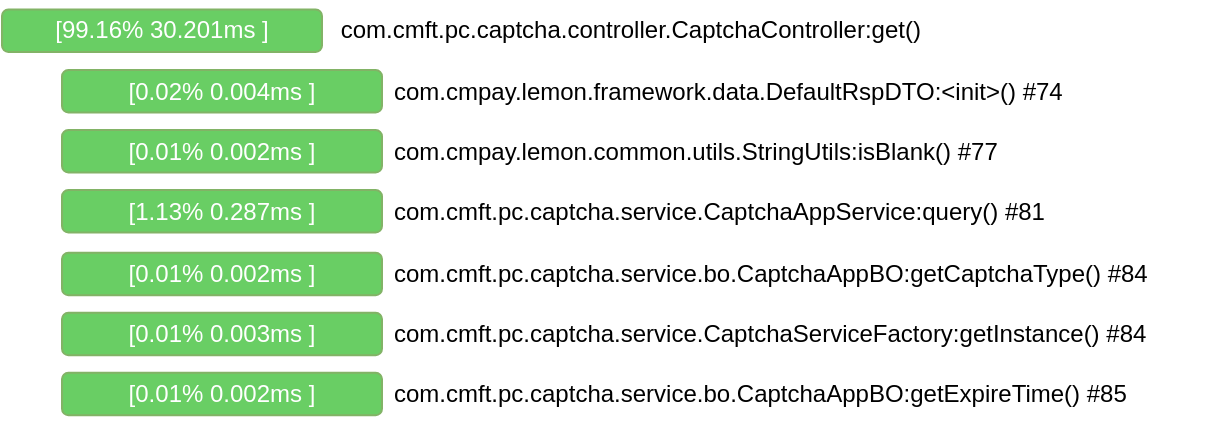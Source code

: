 <mxfile version="21.3.8" type="github">
  <diagram name="第 1 页" id="ThrLly4dvOyv9YdBLNiv">
    <mxGraphModel dx="843" dy="500" grid="1" gridSize="10" guides="1" tooltips="1" connect="1" arrows="1" fold="1" page="1" pageScale="1" pageWidth="827" pageHeight="1169" math="0" shadow="0">
      <root>
        <mxCell id="0" />
        <mxCell id="1" parent="0" />
        <mxCell id="Yc0I8yPUItQjQTVF0rwn-3" value="&lt;font color=&quot;#ffffff&quot;&gt;[99.16% 30.201ms ]&lt;/font&gt;" style="rounded=1;whiteSpace=wrap;html=1;fillColor=#69ce64;strokeColor=#82b366;" vertex="1" parent="1">
          <mxGeometry x="170" y="227.75" width="160" height="21.25" as="geometry" />
        </mxCell>
        <mxCell id="Yc0I8yPUItQjQTVF0rwn-4" value="&amp;nbsp;com.cmft.pc.captcha.controller.CaptchaController:get()" style="text;strokeColor=none;fillColor=none;align=left;verticalAlign=middle;spacingLeft=4;spacingRight=4;overflow=hidden;points=[[0,0.5],[1,0.5]];portConstraint=eastwest;rotatable=0;whiteSpace=wrap;html=1;" vertex="1" parent="1">
          <mxGeometry x="330" y="223.38" width="310" height="30" as="geometry" />
        </mxCell>
        <mxCell id="Yc0I8yPUItQjQTVF0rwn-5" value="&lt;font color=&quot;#ffffff&quot;&gt;[0.02% 0.004ms ]&lt;/font&gt;" style="rounded=1;whiteSpace=wrap;html=1;fillColor=#69ce64;strokeColor=#82b366;" vertex="1" parent="1">
          <mxGeometry x="200" y="258" width="160" height="21.25" as="geometry" />
        </mxCell>
        <mxCell id="Yc0I8yPUItQjQTVF0rwn-6" value="com.cmpay.lemon.framework.data.DefaultRspDTO:&amp;lt;init&amp;gt;() #74" style="text;strokeColor=none;fillColor=none;align=left;verticalAlign=middle;spacingLeft=4;spacingRight=4;overflow=hidden;points=[[0,0.5],[1,0.5]];portConstraint=eastwest;rotatable=0;whiteSpace=wrap;html=1;" vertex="1" parent="1">
          <mxGeometry x="360" y="253.63" width="370" height="30" as="geometry" />
        </mxCell>
        <mxCell id="Yc0I8yPUItQjQTVF0rwn-7" value="&lt;font color=&quot;#ffffff&quot;&gt;[0.01% 0.002ms ]&lt;/font&gt;" style="rounded=1;whiteSpace=wrap;html=1;fillColor=#69ce64;strokeColor=#82b366;" vertex="1" parent="1">
          <mxGeometry x="200" y="288" width="160" height="21.25" as="geometry" />
        </mxCell>
        <mxCell id="Yc0I8yPUItQjQTVF0rwn-8" value="com.cmpay.lemon.common.utils.StringUtils:isBlank() #77" style="text;strokeColor=none;fillColor=none;align=left;verticalAlign=middle;spacingLeft=4;spacingRight=4;overflow=hidden;points=[[0,0.5],[1,0.5]];portConstraint=eastwest;rotatable=0;whiteSpace=wrap;html=1;" vertex="1" parent="1">
          <mxGeometry x="360" y="283.63" width="370" height="30" as="geometry" />
        </mxCell>
        <mxCell id="Yc0I8yPUItQjQTVF0rwn-9" value="&lt;font color=&quot;#ffffff&quot;&gt;[1.13% 0.287ms ]&lt;/font&gt;" style="rounded=1;whiteSpace=wrap;html=1;fillColor=#69ce64;strokeColor=#82b366;" vertex="1" parent="1">
          <mxGeometry x="200" y="318" width="160" height="21.25" as="geometry" />
        </mxCell>
        <mxCell id="Yc0I8yPUItQjQTVF0rwn-10" value="com.cmft.pc.captcha.service.CaptchaAppService:query() #81" style="text;strokeColor=none;fillColor=none;align=left;verticalAlign=middle;spacingLeft=4;spacingRight=4;overflow=hidden;points=[[0,0.5],[1,0.5]];portConstraint=eastwest;rotatable=0;whiteSpace=wrap;html=1;" vertex="1" parent="1">
          <mxGeometry x="360" y="313.63" width="370" height="30" as="geometry" />
        </mxCell>
        <mxCell id="Yc0I8yPUItQjQTVF0rwn-11" value="&lt;font color=&quot;#ffffff&quot;&gt;[0.01% 0.002ms ]&lt;/font&gt;" style="rounded=1;whiteSpace=wrap;html=1;fillColor=#69ce64;strokeColor=#82b366;" vertex="1" parent="1">
          <mxGeometry x="200" y="349.37" width="160" height="21.25" as="geometry" />
        </mxCell>
        <mxCell id="Yc0I8yPUItQjQTVF0rwn-12" value="com.cmft.pc.captcha.service.bo.CaptchaAppBO:getCaptchaType() #84" style="text;strokeColor=none;fillColor=none;align=left;verticalAlign=middle;spacingLeft=4;spacingRight=4;overflow=hidden;points=[[0,0.5],[1,0.5]];portConstraint=eastwest;rotatable=0;whiteSpace=wrap;html=1;" vertex="1" parent="1">
          <mxGeometry x="360" y="345" width="410" height="30" as="geometry" />
        </mxCell>
        <mxCell id="Yc0I8yPUItQjQTVF0rwn-13" value="&lt;font color=&quot;#ffffff&quot;&gt;[0.01% 0.003ms ]&lt;/font&gt;" style="rounded=1;whiteSpace=wrap;html=1;fillColor=#69ce64;strokeColor=#82b366;" vertex="1" parent="1">
          <mxGeometry x="200" y="379.37" width="160" height="21.25" as="geometry" />
        </mxCell>
        <mxCell id="Yc0I8yPUItQjQTVF0rwn-14" value="com.cmft.pc.captcha.service.CaptchaServiceFactory:getInstance() #84" style="text;strokeColor=none;fillColor=none;align=left;verticalAlign=middle;spacingLeft=4;spacingRight=4;overflow=hidden;points=[[0,0.5],[1,0.5]];portConstraint=eastwest;rotatable=0;whiteSpace=wrap;html=1;" vertex="1" parent="1">
          <mxGeometry x="360" y="375" width="420" height="30" as="geometry" />
        </mxCell>
        <mxCell id="Yc0I8yPUItQjQTVF0rwn-15" value="&lt;font color=&quot;#ffffff&quot;&gt;[0.01% 0.002ms ]&lt;/font&gt;" style="rounded=1;whiteSpace=wrap;html=1;fillColor=#69ce64;strokeColor=#82b366;" vertex="1" parent="1">
          <mxGeometry x="200" y="409.37" width="160" height="21.25" as="geometry" />
        </mxCell>
        <mxCell id="Yc0I8yPUItQjQTVF0rwn-16" value="com.cmft.pc.captcha.service.bo.CaptchaAppBO:getExpireTime() #85" style="text;strokeColor=none;fillColor=none;align=left;verticalAlign=middle;spacingLeft=4;spacingRight=4;overflow=hidden;points=[[0,0.5],[1,0.5]];portConstraint=eastwest;rotatable=0;whiteSpace=wrap;html=1;" vertex="1" parent="1">
          <mxGeometry x="360" y="405" width="390" height="30" as="geometry" />
        </mxCell>
      </root>
    </mxGraphModel>
  </diagram>
</mxfile>
